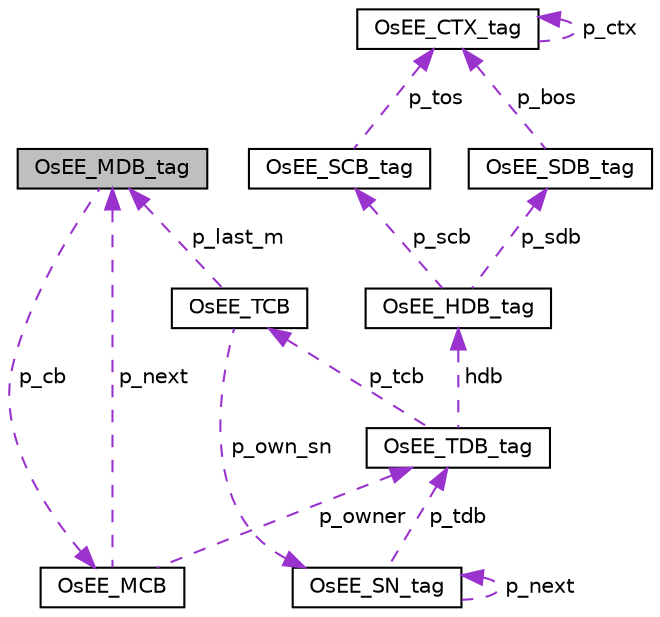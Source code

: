 digraph "OsEE_MDB_tag"
{
 // LATEX_PDF_SIZE
  edge [fontname="Helvetica",fontsize="10",labelfontname="Helvetica",labelfontsize="10"];
  node [fontname="Helvetica",fontsize="10",shape=record];
  Node1 [label="OsEE_MDB_tag",height=0.2,width=0.4,color="black", fillcolor="grey75", style="filled", fontcolor="black",tooltip="Mutual exclusion descriptor block."];
  Node2 -> Node1 [dir="back",color="darkorchid3",fontsize="10",style="dashed",label=" p_cb" ,fontname="Helvetica"];
  Node2 [label="OsEE_MCB",height=0.2,width=0.4,color="black", fillcolor="white", style="filled",URL="$structOsEE__MCB.html",tooltip="Mutual exclusion control block."];
  Node3 -> Node2 [dir="back",color="darkorchid3",fontsize="10",style="dashed",label=" p_owner" ,fontname="Helvetica"];
  Node3 [label="OsEE_TDB_tag",height=0.2,width=0.4,color="black", fillcolor="white", style="filled",URL="$structOsEE__TDB__tag.html",tooltip="The Task Descriptor Block."];
  Node4 -> Node3 [dir="back",color="darkorchid3",fontsize="10",style="dashed",label=" p_tcb" ,fontname="Helvetica"];
  Node4 [label="OsEE_TCB",height=0.2,width=0.4,color="black", fillcolor="white", style="filled",URL="$structOsEE__TCB.html",tooltip="The Task Control Block."];
  Node5 -> Node4 [dir="back",color="darkorchid3",fontsize="10",style="dashed",label=" p_own_sn" ,fontname="Helvetica"];
  Node5 [label="OsEE_SN_tag",height=0.2,width=0.4,color="black", fillcolor="white", style="filled",URL="$structOsEE__SN__tag.html",tooltip="Scheduler node data structure."];
  Node5 -> Node5 [dir="back",color="darkorchid3",fontsize="10",style="dashed",label=" p_next" ,fontname="Helvetica"];
  Node3 -> Node5 [dir="back",color="darkorchid3",fontsize="10",style="dashed",label=" p_tdb" ,fontname="Helvetica"];
  Node1 -> Node4 [dir="back",color="darkorchid3",fontsize="10",style="dashed",label=" p_last_m" ,fontname="Helvetica"];
  Node6 -> Node3 [dir="back",color="darkorchid3",fontsize="10",style="dashed",label=" hdb" ,fontname="Helvetica"];
  Node6 [label="OsEE_HDB_tag",height=0.2,width=0.4,color="black", fillcolor="white", style="filled",URL="$structOsEE__HDB__tag.html",tooltip=" "];
  Node7 -> Node6 [dir="back",color="darkorchid3",fontsize="10",style="dashed",label=" p_scb" ,fontname="Helvetica"];
  Node7 [label="OsEE_SCB_tag",height=0.2,width=0.4,color="black", fillcolor="white", style="filled",URL="$structOsEE__SCB__tag.html",tooltip=" "];
  Node8 -> Node7 [dir="back",color="darkorchid3",fontsize="10",style="dashed",label=" p_tos" ,fontname="Helvetica"];
  Node8 [label="OsEE_CTX_tag",height=0.2,width=0.4,color="black", fillcolor="white", style="filled",URL="$structOsEE__CTX__tag.html",tooltip=" "];
  Node8 -> Node8 [dir="back",color="darkorchid3",fontsize="10",style="dashed",label=" p_ctx" ,fontname="Helvetica"];
  Node9 -> Node6 [dir="back",color="darkorchid3",fontsize="10",style="dashed",label=" p_sdb" ,fontname="Helvetica"];
  Node9 [label="OsEE_SDB_tag",height=0.2,width=0.4,color="black", fillcolor="white", style="filled",URL="$structOsEE__SDB__tag.html",tooltip=" "];
  Node8 -> Node9 [dir="back",color="darkorchid3",fontsize="10",style="dashed",label=" p_bos" ,fontname="Helvetica"];
  Node1 -> Node2 [dir="back",color="darkorchid3",fontsize="10",style="dashed",label=" p_next" ,fontname="Helvetica"];
}
